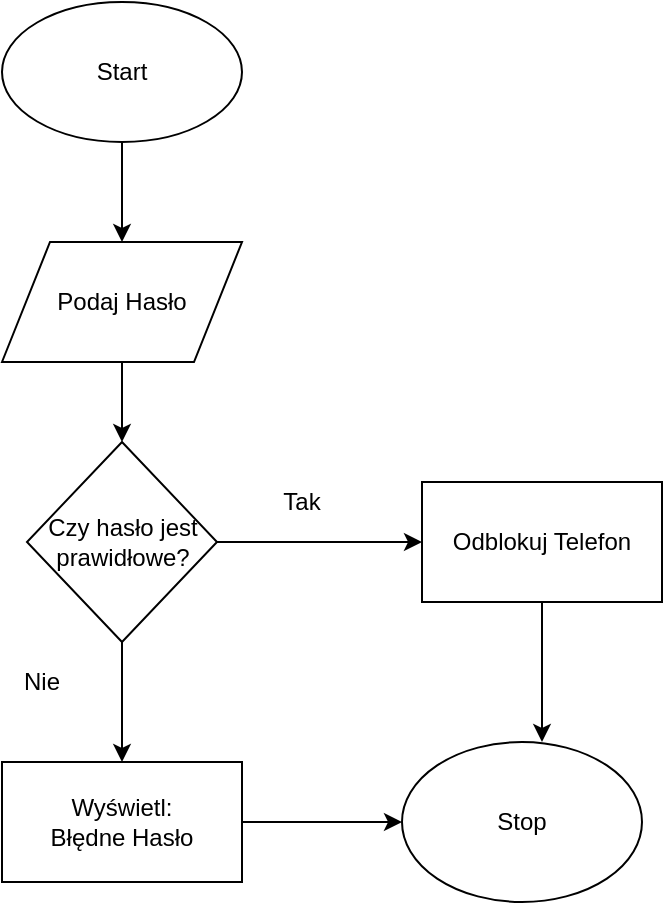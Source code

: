<mxfile version="11.3.1" type="github" pages="1"><diagram id="RQfC2uhSCvva78Ivcdmo" name="Page-1"><mxGraphModel dx="768" dy="455" grid="1" gridSize="10" guides="1" tooltips="1" connect="1" arrows="1" fold="1" page="1" pageScale="1" pageWidth="827" pageHeight="1169" math="0" shadow="0"><root><mxCell id="0"/><mxCell id="1" parent="0"/><mxCell id="WFjV-YO7ONS9o4La3EhR-2" style="edgeStyle=orthogonalEdgeStyle;rounded=0;orthogonalLoop=1;jettySize=auto;html=1;" parent="1" source="WFjV-YO7ONS9o4La3EhR-1" target="WFjV-YO7ONS9o4La3EhR-3" edge="1"><mxGeometry relative="1" as="geometry"><mxPoint x="380" y="180" as="targetPoint"/></mxGeometry></mxCell><mxCell id="WFjV-YO7ONS9o4La3EhR-1" value="Start" style="ellipse;whiteSpace=wrap;html=1;" parent="1" vertex="1"><mxGeometry x="320" y="60" width="120" height="70" as="geometry"/></mxCell><mxCell id="WFjV-YO7ONS9o4La3EhR-4" style="edgeStyle=orthogonalEdgeStyle;rounded=0;orthogonalLoop=1;jettySize=auto;html=1;" parent="1" source="WFjV-YO7ONS9o4La3EhR-3" target="WFjV-YO7ONS9o4La3EhR-5" edge="1"><mxGeometry relative="1" as="geometry"><mxPoint x="380" y="330" as="targetPoint"/></mxGeometry></mxCell><mxCell id="WFjV-YO7ONS9o4La3EhR-3" value="Podaj Hasło" style="shape=parallelogram;perimeter=parallelogramPerimeter;whiteSpace=wrap;html=1;" parent="1" vertex="1"><mxGeometry x="320" y="180" width="120" height="60" as="geometry"/></mxCell><mxCell id="WFjV-YO7ONS9o4La3EhR-6" style="edgeStyle=orthogonalEdgeStyle;rounded=0;orthogonalLoop=1;jettySize=auto;html=1;" parent="1" source="WFjV-YO7ONS9o4La3EhR-5" edge="1"><mxGeometry relative="1" as="geometry"><mxPoint x="530" y="330" as="targetPoint"/></mxGeometry></mxCell><mxCell id="WFjV-YO7ONS9o4La3EhR-11" style="edgeStyle=orthogonalEdgeStyle;rounded=0;orthogonalLoop=1;jettySize=auto;html=1;" parent="1" source="WFjV-YO7ONS9o4La3EhR-5" edge="1"><mxGeometry relative="1" as="geometry"><mxPoint x="380" y="440" as="targetPoint"/></mxGeometry></mxCell><mxCell id="WFjV-YO7ONS9o4La3EhR-5" value="Czy hasło jest prawidłowe?" style="rhombus;whiteSpace=wrap;html=1;" parent="1" vertex="1"><mxGeometry x="332.5" y="280" width="95" height="100" as="geometry"/></mxCell><mxCell id="WFjV-YO7ONS9o4La3EhR-9" value="Tak" style="text;html=1;strokeColor=none;fillColor=none;align=center;verticalAlign=middle;whiteSpace=wrap;rounded=0;" parent="1" vertex="1"><mxGeometry x="450" y="300" width="40" height="20" as="geometry"/></mxCell><mxCell id="WFjV-YO7ONS9o4La3EhR-14" style="edgeStyle=orthogonalEdgeStyle;rounded=0;orthogonalLoop=1;jettySize=auto;html=1;" parent="1" source="WFjV-YO7ONS9o4La3EhR-10" edge="1"><mxGeometry relative="1" as="geometry"><mxPoint x="590" y="430" as="targetPoint"/></mxGeometry></mxCell><mxCell id="WFjV-YO7ONS9o4La3EhR-10" value="Odblokuj Telefon" style="rounded=0;whiteSpace=wrap;html=1;" parent="1" vertex="1"><mxGeometry x="530" y="300" width="120" height="60" as="geometry"/></mxCell><mxCell id="WFjV-YO7ONS9o4La3EhR-12" value="Nie" style="text;html=1;strokeColor=none;fillColor=none;align=center;verticalAlign=middle;whiteSpace=wrap;rounded=0;" parent="1" vertex="1"><mxGeometry x="320" y="390" width="40" height="20" as="geometry"/></mxCell><mxCell id="WFjV-YO7ONS9o4La3EhR-15" style="edgeStyle=orthogonalEdgeStyle;rounded=0;orthogonalLoop=1;jettySize=auto;html=1;" parent="1" source="WFjV-YO7ONS9o4La3EhR-13" target="WFjV-YO7ONS9o4La3EhR-16" edge="1"><mxGeometry relative="1" as="geometry"><mxPoint x="540" y="470" as="targetPoint"/></mxGeometry></mxCell><mxCell id="WFjV-YO7ONS9o4La3EhR-13" value="Wyświetl:&lt;br&gt;Błędne Hasło" style="rounded=0;whiteSpace=wrap;html=1;" parent="1" vertex="1"><mxGeometry x="320" y="440" width="120" height="60" as="geometry"/></mxCell><mxCell id="WFjV-YO7ONS9o4La3EhR-16" value="Stop" style="ellipse;whiteSpace=wrap;html=1;" parent="1" vertex="1"><mxGeometry x="520" y="430" width="120" height="80" as="geometry"/></mxCell></root></mxGraphModel></diagram></mxfile>